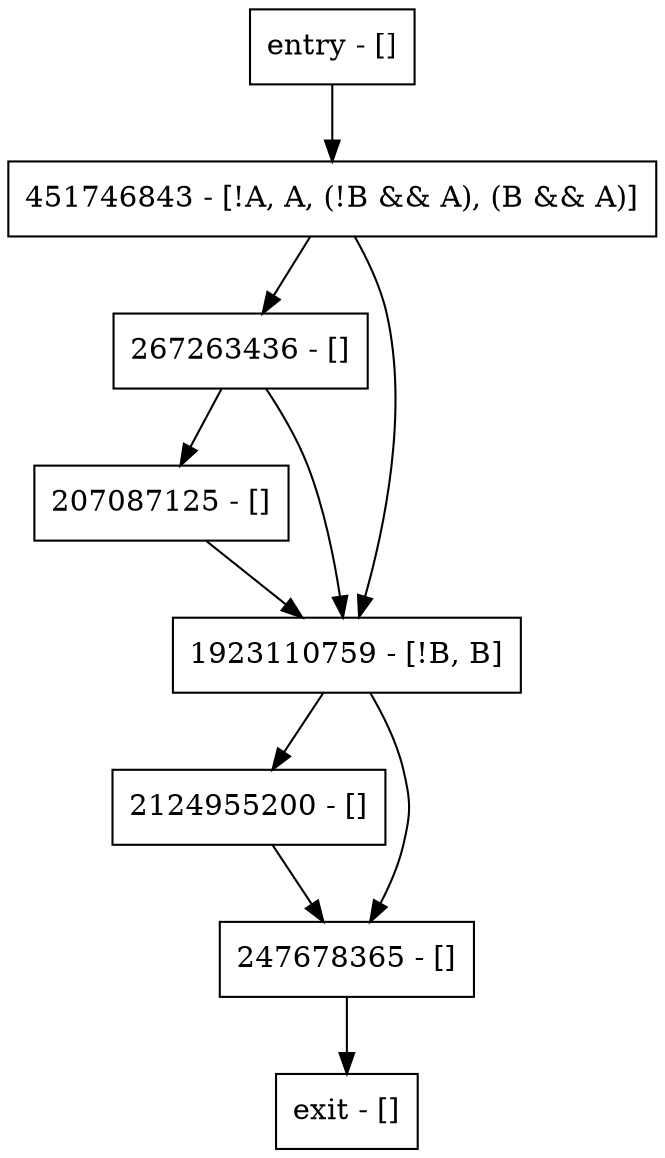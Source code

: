 digraph main {
node [shape=record];
entry [label="entry - []"];
exit [label="exit - []"];
2124955200 [label="2124955200 - []"];
451746843 [label="451746843 - [!A, A, (!B && A), (B && A)]"];
247678365 [label="247678365 - []"];
207087125 [label="207087125 - []"];
267263436 [label="267263436 - []"];
1923110759 [label="1923110759 - [!B, B]"];
entry;
exit;
entry -> 451746843;
2124955200 -> 247678365;
451746843 -> 267263436;
451746843 -> 1923110759;
247678365 -> exit;
207087125 -> 1923110759;
267263436 -> 207087125;
267263436 -> 1923110759;
1923110759 -> 2124955200;
1923110759 -> 247678365;
}

